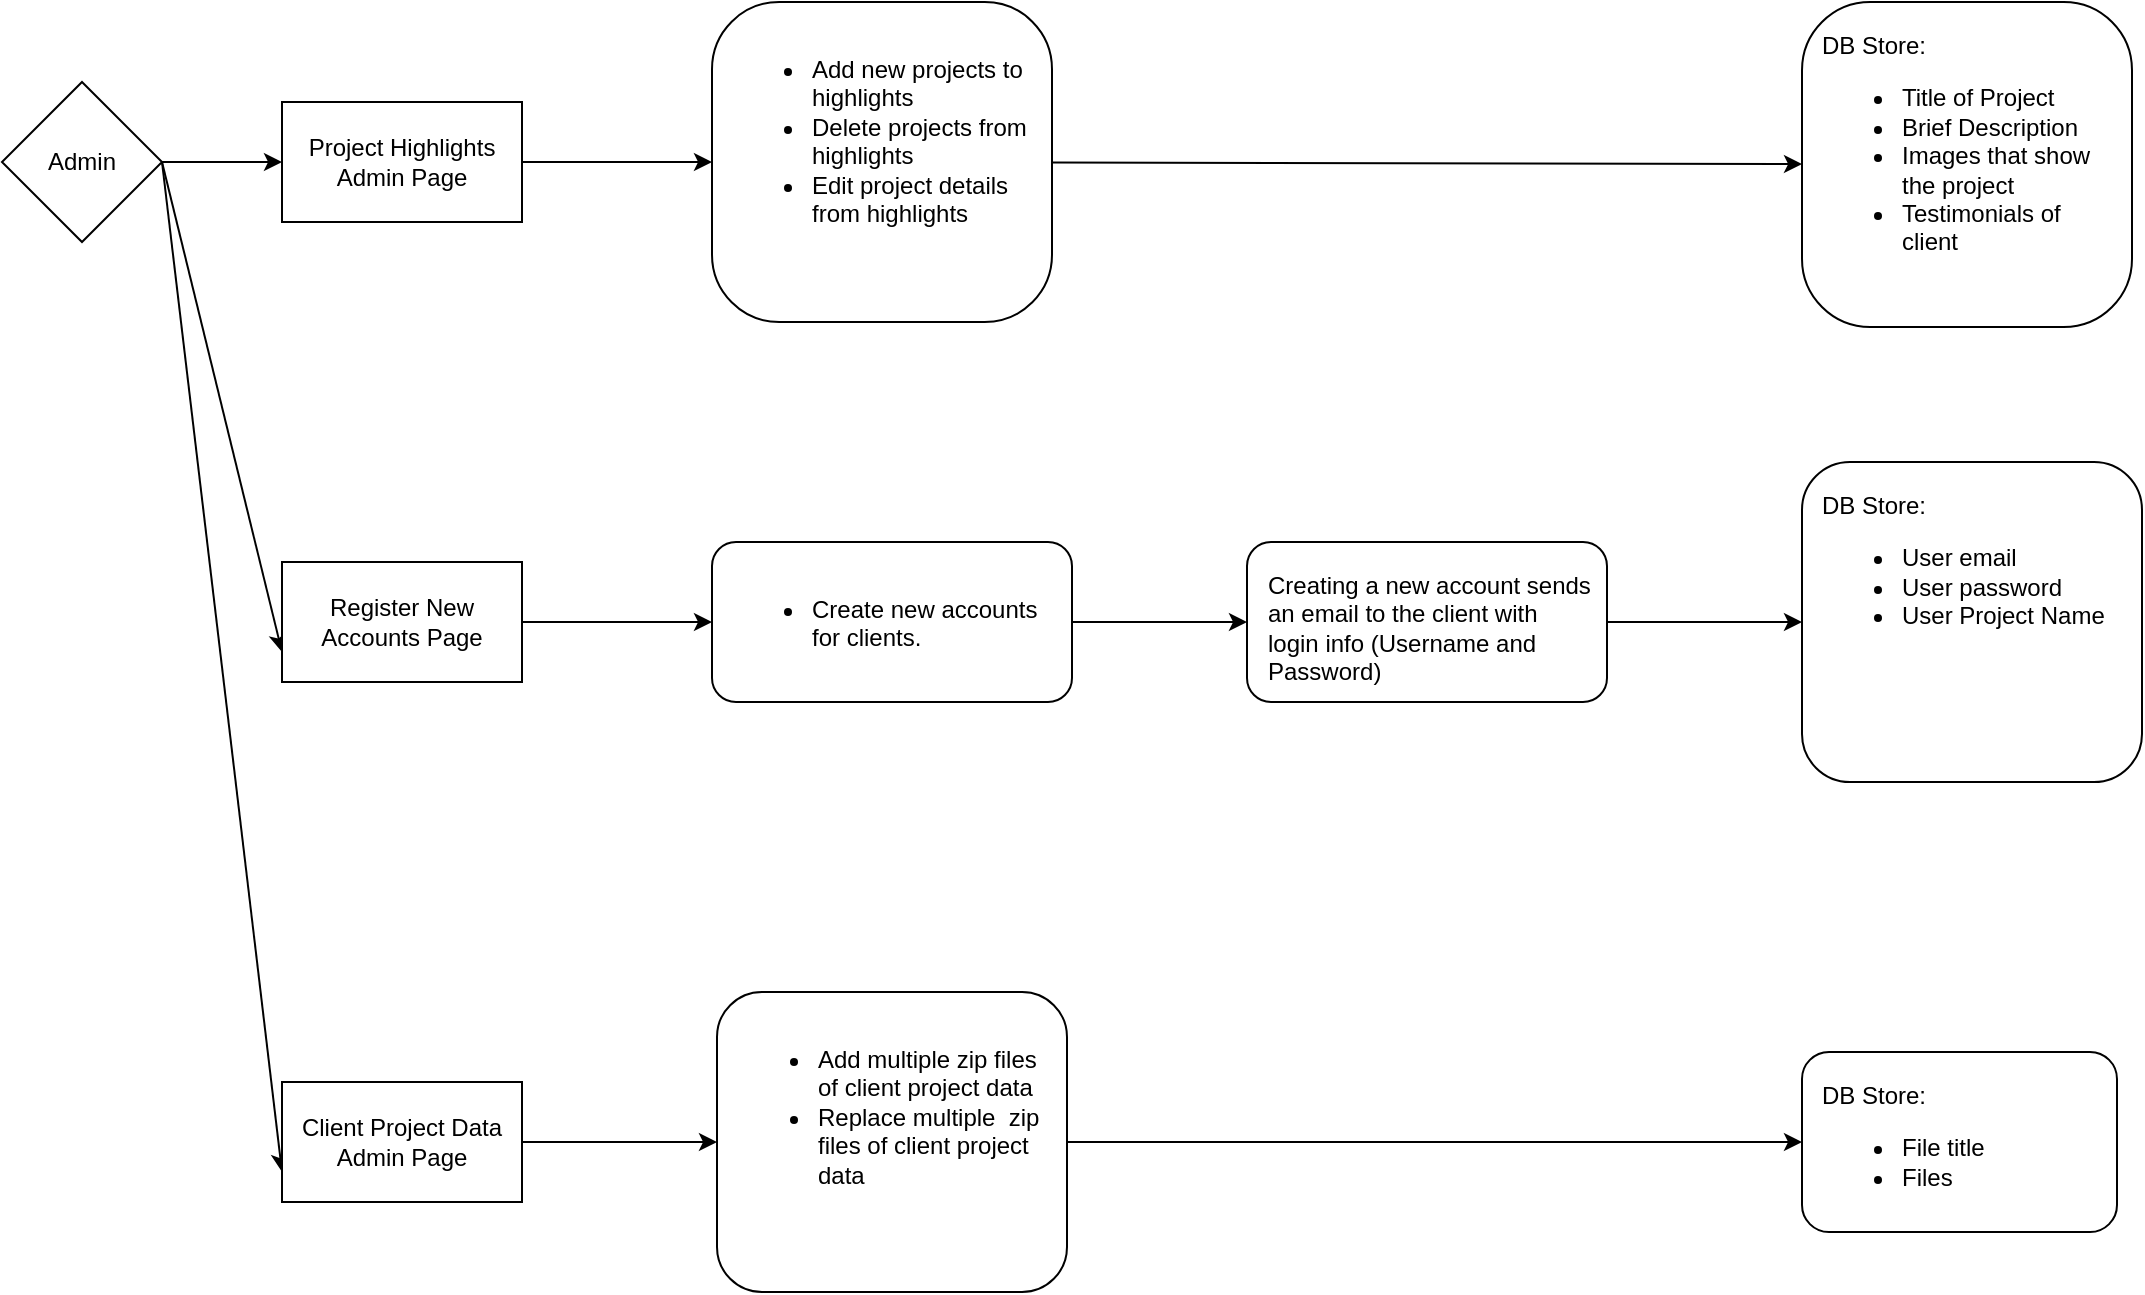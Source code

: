 <mxfile>
    <diagram id="8iccBP2VLOe9JQfQa-V7" name="Page-1">
        <mxGraphModel dx="1889" dy="779" grid="1" gridSize="10" guides="1" tooltips="1" connect="1" arrows="1" fold="1" page="0" pageScale="1" pageWidth="850" pageHeight="1100" math="0" shadow="0">
            <root>
                <mxCell id="0"/>
                <mxCell id="1" parent="0"/>
                <mxCell id="9" value="" style="edgeStyle=none;html=1;" edge="1" parent="1" source="7" target="8">
                    <mxGeometry relative="1" as="geometry"/>
                </mxCell>
                <mxCell id="15" style="edgeStyle=none;html=1;exitX=1;exitY=0.5;exitDx=0;exitDy=0;entryX=0;entryY=0.75;entryDx=0;entryDy=0;" edge="1" parent="1" source="7" target="12">
                    <mxGeometry relative="1" as="geometry"/>
                </mxCell>
                <mxCell id="16" style="edgeStyle=none;html=1;exitX=1;exitY=0.5;exitDx=0;exitDy=0;entryX=0;entryY=0.75;entryDx=0;entryDy=0;" edge="1" parent="1" source="7" target="13">
                    <mxGeometry relative="1" as="geometry"/>
                </mxCell>
                <mxCell id="7" value="Admin" style="rhombus;whiteSpace=wrap;html=1;" vertex="1" parent="1">
                    <mxGeometry x="-240" y="40" width="80" height="80" as="geometry"/>
                </mxCell>
                <mxCell id="20" value="" style="edgeStyle=none;html=1;" edge="1" parent="1" source="8" target="19">
                    <mxGeometry relative="1" as="geometry"/>
                </mxCell>
                <mxCell id="8" value="Project Highlights&lt;br&gt;Admin Page" style="whiteSpace=wrap;html=1;" vertex="1" parent="1">
                    <mxGeometry x="-100" y="50" width="120" height="60" as="geometry"/>
                </mxCell>
                <mxCell id="28" value="" style="edgeStyle=none;html=1;fontColor=#000000;" edge="1" parent="1" source="12" target="27">
                    <mxGeometry relative="1" as="geometry"/>
                </mxCell>
                <mxCell id="12" value="Register New Accounts Page" style="whiteSpace=wrap;html=1;" vertex="1" parent="1">
                    <mxGeometry x="-100" y="280" width="120" height="60" as="geometry"/>
                </mxCell>
                <mxCell id="36" value="" style="edgeStyle=none;html=1;fontColor=#000000;" edge="1" parent="1" source="13" target="35">
                    <mxGeometry relative="1" as="geometry"/>
                </mxCell>
                <mxCell id="13" value="Client Project Data Admin Page" style="whiteSpace=wrap;html=1;" vertex="1" parent="1">
                    <mxGeometry x="-100" y="540" width="120" height="60" as="geometry"/>
                </mxCell>
                <mxCell id="26" value="" style="edgeStyle=none;html=1;fontColor=#000000;" edge="1" parent="1" source="19" target="25">
                    <mxGeometry relative="1" as="geometry"/>
                </mxCell>
                <mxCell id="19" value="&lt;ul&gt;&lt;li&gt;Add new projects to highlights&lt;br&gt;&lt;/li&gt;&lt;li&gt;Delete projects from highlights&lt;/li&gt;&lt;li&gt;Edit project details from highlights&lt;/li&gt;&lt;/ul&gt;" style="rounded=1;whiteSpace=wrap;html=1;verticalAlign=top;align=left;spacingLeft=0;spacingTop=0;spacingRight=0;spacing=10;arcSize=21;" vertex="1" parent="1">
                    <mxGeometry x="115" width="170" height="160" as="geometry"/>
                </mxCell>
                <mxCell id="25" value="DB Store:&lt;br&gt;&lt;ul&gt;&lt;li&gt;Title of Project&lt;/li&gt;&lt;li&gt;Brief Description&lt;/li&gt;&lt;li&gt;Images that show the project&amp;nbsp;&lt;/li&gt;&lt;li&gt;Testimonials of client&lt;/li&gt;&lt;/ul&gt;" style="whiteSpace=wrap;html=1;align=left;verticalAlign=top;rounded=1;spacingLeft=0;spacingTop=0;spacingRight=0;spacing=10;arcSize=21;" vertex="1" parent="1">
                    <mxGeometry x="660" width="165" height="162.5" as="geometry"/>
                </mxCell>
                <mxCell id="32" value="" style="edgeStyle=none;html=1;fontColor=#000000;" edge="1" parent="1" source="27" target="31">
                    <mxGeometry relative="1" as="geometry"/>
                </mxCell>
                <mxCell id="27" value="&lt;ul&gt;&lt;li&gt;Create new accounts for clients.&amp;nbsp;&lt;/li&gt;&lt;/ul&gt;" style="rounded=1;whiteSpace=wrap;html=1;verticalAlign=top;align=left;spacing=10;" vertex="1" parent="1">
                    <mxGeometry x="115" y="270" width="180" height="80" as="geometry"/>
                </mxCell>
                <mxCell id="34" value="" style="edgeStyle=none;html=1;fontColor=#000000;" edge="1" parent="1" source="31" target="33">
                    <mxGeometry relative="1" as="geometry"/>
                </mxCell>
                <mxCell id="31" value="Creating a new account sends an email to the client with login info (Username and Password)" style="rounded=1;whiteSpace=wrap;html=1;verticalAlign=top;align=left;spacing=10;" vertex="1" parent="1">
                    <mxGeometry x="382.5" y="270" width="180" height="80" as="geometry"/>
                </mxCell>
                <mxCell id="33" value="DB Store:&lt;br&gt;&lt;ul&gt;&lt;li&gt;User email&lt;/li&gt;&lt;li&gt;User password&lt;/li&gt;&lt;li&gt;User Project Name&lt;/li&gt;&lt;/ul&gt;" style="whiteSpace=wrap;html=1;align=left;verticalAlign=top;rounded=1;spacing=10;" vertex="1" parent="1">
                    <mxGeometry x="660" y="230" width="170" height="160" as="geometry"/>
                </mxCell>
                <mxCell id="38" value="" style="edgeStyle=none;html=1;fontColor=#000000;" edge="1" parent="1" source="35" target="37">
                    <mxGeometry relative="1" as="geometry"/>
                </mxCell>
                <mxCell id="35" value="&lt;ul&gt;&lt;li&gt;Add multiple zip files of client project data&lt;/li&gt;&lt;li&gt;Replace multiple&amp;nbsp;&amp;nbsp;zip files of client project data&lt;/li&gt;&lt;/ul&gt;" style="rounded=1;whiteSpace=wrap;html=1;spacing=10;align=left;verticalAlign=top;" vertex="1" parent="1">
                    <mxGeometry x="117.5" y="495" width="175" height="150" as="geometry"/>
                </mxCell>
                <mxCell id="37" value="DB Store:&amp;nbsp;&lt;br&gt;&lt;ul&gt;&lt;li&gt;File title&lt;/li&gt;&lt;li&gt;Files&lt;/li&gt;&lt;/ul&gt;" style="whiteSpace=wrap;html=1;align=left;verticalAlign=top;rounded=1;spacing=10;" vertex="1" parent="1">
                    <mxGeometry x="660" y="525" width="157.5" height="90" as="geometry"/>
                </mxCell>
            </root>
        </mxGraphModel>
    </diagram>
</mxfile>